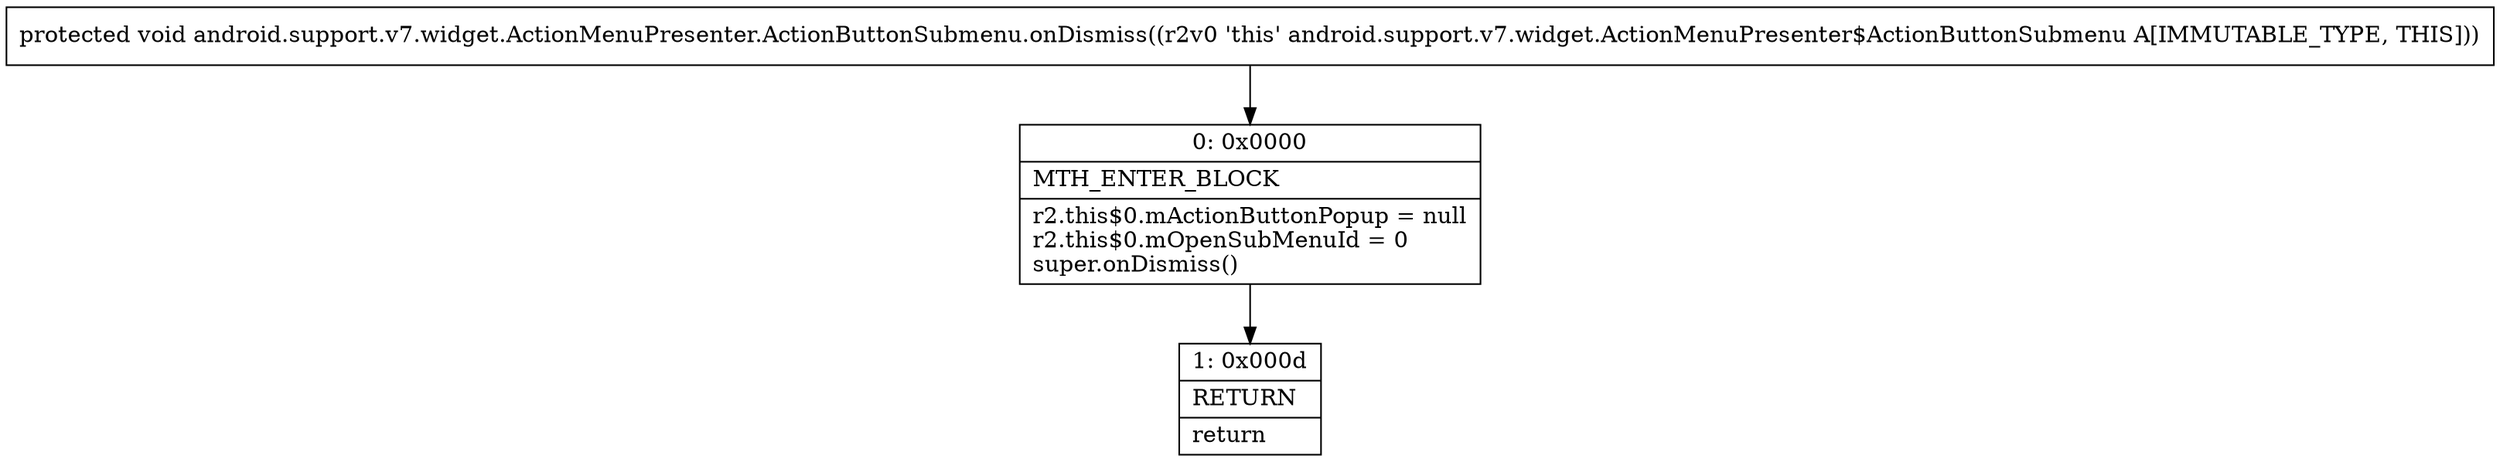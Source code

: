 digraph "CFG forandroid.support.v7.widget.ActionMenuPresenter.ActionButtonSubmenu.onDismiss()V" {
Node_0 [shape=record,label="{0\:\ 0x0000|MTH_ENTER_BLOCK\l|r2.this$0.mActionButtonPopup = null\lr2.this$0.mOpenSubMenuId = 0\lsuper.onDismiss()\l}"];
Node_1 [shape=record,label="{1\:\ 0x000d|RETURN\l|return\l}"];
MethodNode[shape=record,label="{protected void android.support.v7.widget.ActionMenuPresenter.ActionButtonSubmenu.onDismiss((r2v0 'this' android.support.v7.widget.ActionMenuPresenter$ActionButtonSubmenu A[IMMUTABLE_TYPE, THIS])) }"];
MethodNode -> Node_0;
Node_0 -> Node_1;
}


